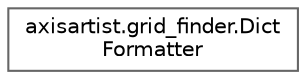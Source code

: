 digraph "Graphical Class Hierarchy"
{
 // LATEX_PDF_SIZE
  bgcolor="transparent";
  edge [fontname=Helvetica,fontsize=10,labelfontname=Helvetica,labelfontsize=10];
  node [fontname=Helvetica,fontsize=10,shape=box,height=0.2,width=0.4];
  rankdir="LR";
  Node0 [id="Node000000",label="axisartist.grid_finder.Dict\lFormatter",height=0.2,width=0.4,color="grey40", fillcolor="white", style="filled",URL="$df/d00/classaxisartist_1_1grid__finder_1_1DictFormatter.html",tooltip=" "];
}
